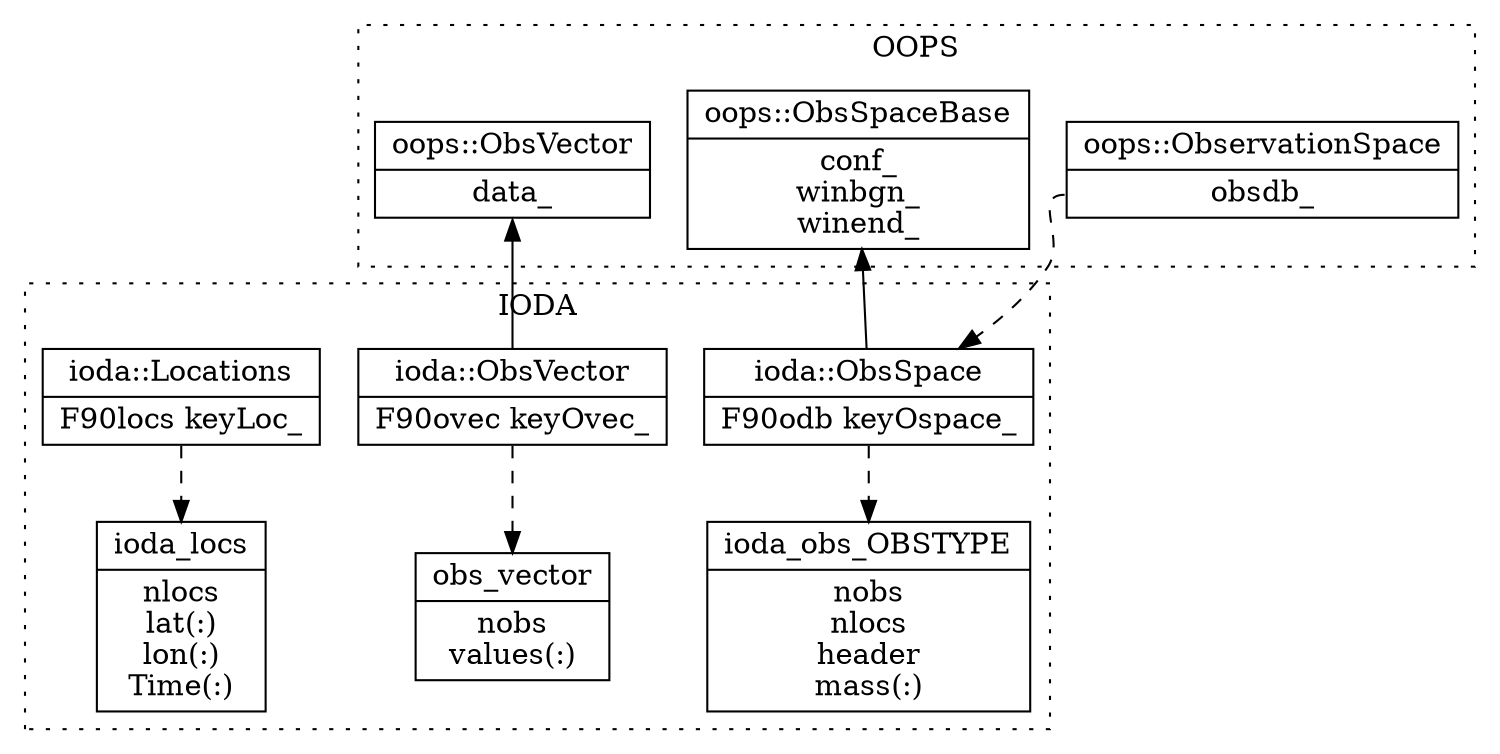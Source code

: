 digraph ClassStruct
  {
  subgraph cluster_OOPS {
  graph [ style=dotted ];
  label="OOPS";

  ObservationSpace [ shape=record, label="{oops::ObservationSpace|<odb1>obsdb_}" ];
  ObsSpaceBase [ shape=record, label="{oops::ObsSpaceBase|conf_\nwinbgn_\nwinend_}" ];

  OopsObsVector [ shape=record, label="{oops::ObsVector|<ovec1>data_}" ];
  }

  subgraph cluster_IODA {
  graph [ style=dotted ];
  label="IODA";

  ObsSpace [ shape=record, label="{ioda::ObsSpace|<os1>F90odb keyOspace_}" ];
  OspaceRegistry [ shape=record, label="{ioda_obs_OBSTYPE|nobs\nnlocs\nheader\nmass(:)}" ];

  ObsSpace:os1 -> OspaceRegistry [ style=dashed ];

  ObsVector [ shape=record, label="{ioda::ObsVector|<ov1>F90ovec keyOvec_}" ];
  OvecRegistry [ shape=record, label="{obs_vector|nobs\nvalues(:)}" ];

  ObsVector:<ov1> -> OvecRegistry [ style=dashed ];

  ObsLoc [ shape=record, label="{ioda::Locations|<loc1>F90locs keyLoc_}" ];
  OlocRegistry [ shape=record, label="{ioda_locs|nlocs\nlat(:)\nlon(:)\nTime(:)}" ];

  ObsLoc:<loc1> -> OlocRegistry [ style=dashed ];
  }

  ObservationSpace:odb1 -> ObsSpace [ style=dashed ];

  ObsSpaceBase -> ObsSpace [ dir=back ];


  OopsObsVector:ovec1 -> ObsVector [ dir=back ];

  }
